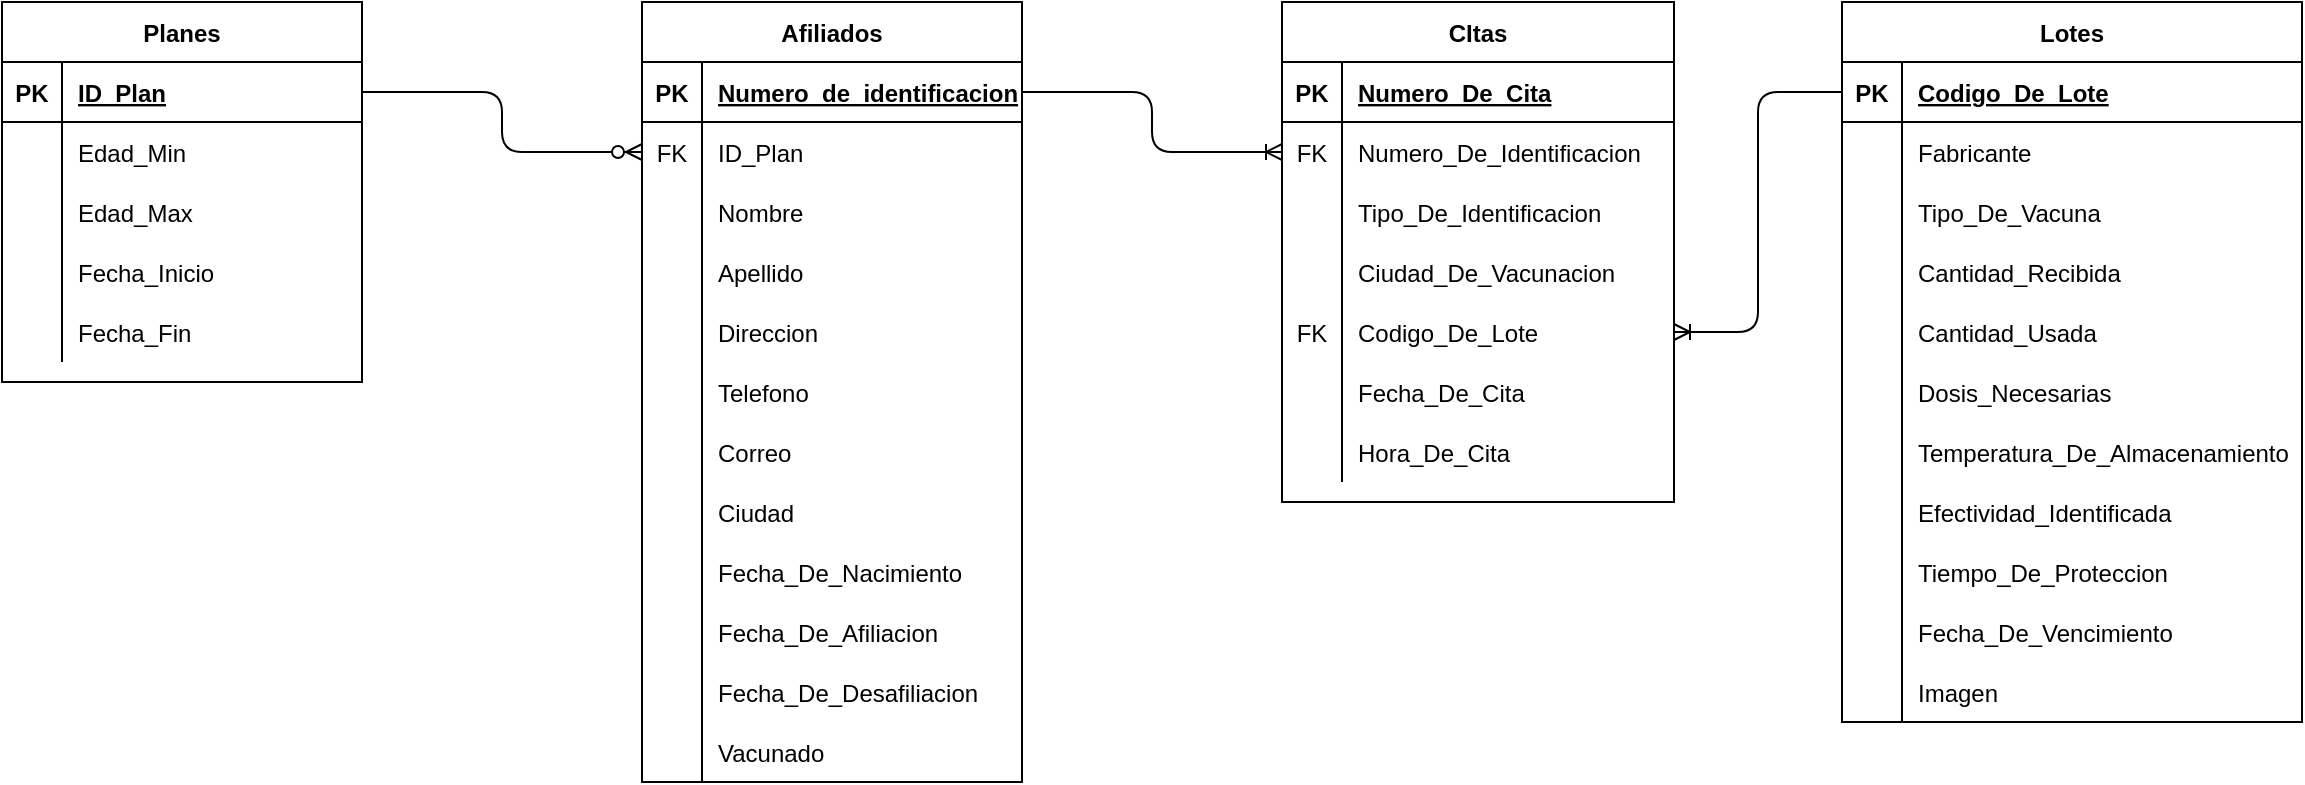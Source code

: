 <mxfile version="14.6.6" type="github">
  <diagram id="zfHSrNJXoUK8VTvIvhBV" name="Page-1">
    <mxGraphModel dx="923" dy="407" grid="1" gridSize="10" guides="1" tooltips="1" connect="1" arrows="1" fold="1" page="1" pageScale="1" pageWidth="1500" pageHeight="1169" math="0" shadow="0">
      <root>
        <mxCell id="0" />
        <mxCell id="1" parent="0" />
        <mxCell id="ut_fFFrPgf4Rdpo68wa0-1" value="Afiliados" style="shape=table;startSize=30;container=1;collapsible=1;childLayout=tableLayout;fixedRows=1;rowLines=0;fontStyle=1;align=center;resizeLast=1;" parent="1" vertex="1">
          <mxGeometry x="360" y="400" width="190" height="390" as="geometry" />
        </mxCell>
        <mxCell id="ut_fFFrPgf4Rdpo68wa0-2" value="" style="shape=partialRectangle;collapsible=0;dropTarget=0;pointerEvents=0;fillColor=none;top=0;left=0;bottom=1;right=0;points=[[0,0.5],[1,0.5]];portConstraint=eastwest;" parent="ut_fFFrPgf4Rdpo68wa0-1" vertex="1">
          <mxGeometry y="30" width="190" height="30" as="geometry" />
        </mxCell>
        <mxCell id="ut_fFFrPgf4Rdpo68wa0-3" value="PK" style="shape=partialRectangle;connectable=0;fillColor=none;top=0;left=0;bottom=0;right=0;fontStyle=1;overflow=hidden;" parent="ut_fFFrPgf4Rdpo68wa0-2" vertex="1">
          <mxGeometry width="30" height="30" as="geometry" />
        </mxCell>
        <mxCell id="ut_fFFrPgf4Rdpo68wa0-4" value="Numero_de_identificacion" style="shape=partialRectangle;connectable=0;fillColor=none;top=0;left=0;bottom=0;right=0;align=left;spacingLeft=6;fontStyle=5;overflow=hidden;" parent="ut_fFFrPgf4Rdpo68wa0-2" vertex="1">
          <mxGeometry x="30" width="160" height="30" as="geometry" />
        </mxCell>
        <mxCell id="ut_fFFrPgf4Rdpo68wa0-130" value="" style="shape=partialRectangle;collapsible=0;dropTarget=0;pointerEvents=0;fillColor=none;top=0;left=0;bottom=0;right=0;points=[[0,0.5],[1,0.5]];portConstraint=eastwest;" parent="ut_fFFrPgf4Rdpo68wa0-1" vertex="1">
          <mxGeometry y="60" width="190" height="30" as="geometry" />
        </mxCell>
        <mxCell id="ut_fFFrPgf4Rdpo68wa0-131" value="FK" style="shape=partialRectangle;connectable=0;fillColor=none;top=0;left=0;bottom=0;right=0;editable=1;overflow=hidden;" parent="ut_fFFrPgf4Rdpo68wa0-130" vertex="1">
          <mxGeometry width="30" height="30" as="geometry" />
        </mxCell>
        <mxCell id="ut_fFFrPgf4Rdpo68wa0-132" value="ID_Plan" style="shape=partialRectangle;connectable=0;fillColor=none;top=0;left=0;bottom=0;right=0;align=left;spacingLeft=6;overflow=hidden;" parent="ut_fFFrPgf4Rdpo68wa0-130" vertex="1">
          <mxGeometry x="30" width="160" height="30" as="geometry" />
        </mxCell>
        <mxCell id="ut_fFFrPgf4Rdpo68wa0-8" value="" style="shape=partialRectangle;collapsible=0;dropTarget=0;pointerEvents=0;fillColor=none;top=0;left=0;bottom=0;right=0;points=[[0,0.5],[1,0.5]];portConstraint=eastwest;" parent="ut_fFFrPgf4Rdpo68wa0-1" vertex="1">
          <mxGeometry y="90" width="190" height="30" as="geometry" />
        </mxCell>
        <mxCell id="ut_fFFrPgf4Rdpo68wa0-9" value="" style="shape=partialRectangle;connectable=0;fillColor=none;top=0;left=0;bottom=0;right=0;editable=1;overflow=hidden;" parent="ut_fFFrPgf4Rdpo68wa0-8" vertex="1">
          <mxGeometry width="30" height="30" as="geometry" />
        </mxCell>
        <mxCell id="ut_fFFrPgf4Rdpo68wa0-10" value="Nombre" style="shape=partialRectangle;connectable=0;fillColor=none;top=0;left=0;bottom=0;right=0;align=left;spacingLeft=6;overflow=hidden;" parent="ut_fFFrPgf4Rdpo68wa0-8" vertex="1">
          <mxGeometry x="30" width="160" height="30" as="geometry" />
        </mxCell>
        <mxCell id="ut_fFFrPgf4Rdpo68wa0-11" value="" style="shape=partialRectangle;collapsible=0;dropTarget=0;pointerEvents=0;fillColor=none;top=0;left=0;bottom=0;right=0;points=[[0,0.5],[1,0.5]];portConstraint=eastwest;" parent="ut_fFFrPgf4Rdpo68wa0-1" vertex="1">
          <mxGeometry y="120" width="190" height="30" as="geometry" />
        </mxCell>
        <mxCell id="ut_fFFrPgf4Rdpo68wa0-12" value="" style="shape=partialRectangle;connectable=0;fillColor=none;top=0;left=0;bottom=0;right=0;editable=1;overflow=hidden;" parent="ut_fFFrPgf4Rdpo68wa0-11" vertex="1">
          <mxGeometry width="30" height="30" as="geometry" />
        </mxCell>
        <mxCell id="ut_fFFrPgf4Rdpo68wa0-13" value="Apellido" style="shape=partialRectangle;connectable=0;fillColor=none;top=0;left=0;bottom=0;right=0;align=left;spacingLeft=6;overflow=hidden;" parent="ut_fFFrPgf4Rdpo68wa0-11" vertex="1">
          <mxGeometry x="30" width="160" height="30" as="geometry" />
        </mxCell>
        <mxCell id="ut_fFFrPgf4Rdpo68wa0-54" value="" style="shape=partialRectangle;collapsible=0;dropTarget=0;pointerEvents=0;fillColor=none;top=0;left=0;bottom=0;right=0;points=[[0,0.5],[1,0.5]];portConstraint=eastwest;" parent="ut_fFFrPgf4Rdpo68wa0-1" vertex="1">
          <mxGeometry y="150" width="190" height="30" as="geometry" />
        </mxCell>
        <mxCell id="ut_fFFrPgf4Rdpo68wa0-55" value="" style="shape=partialRectangle;connectable=0;fillColor=none;top=0;left=0;bottom=0;right=0;editable=1;overflow=hidden;" parent="ut_fFFrPgf4Rdpo68wa0-54" vertex="1">
          <mxGeometry width="30" height="30" as="geometry" />
        </mxCell>
        <mxCell id="ut_fFFrPgf4Rdpo68wa0-56" value="Direccion" style="shape=partialRectangle;connectable=0;fillColor=none;top=0;left=0;bottom=0;right=0;align=left;spacingLeft=6;overflow=hidden;" parent="ut_fFFrPgf4Rdpo68wa0-54" vertex="1">
          <mxGeometry x="30" width="160" height="30" as="geometry" />
        </mxCell>
        <mxCell id="ut_fFFrPgf4Rdpo68wa0-57" value="" style="shape=partialRectangle;collapsible=0;dropTarget=0;pointerEvents=0;fillColor=none;top=0;left=0;bottom=0;right=0;points=[[0,0.5],[1,0.5]];portConstraint=eastwest;" parent="ut_fFFrPgf4Rdpo68wa0-1" vertex="1">
          <mxGeometry y="180" width="190" height="30" as="geometry" />
        </mxCell>
        <mxCell id="ut_fFFrPgf4Rdpo68wa0-58" value="" style="shape=partialRectangle;connectable=0;fillColor=none;top=0;left=0;bottom=0;right=0;editable=1;overflow=hidden;" parent="ut_fFFrPgf4Rdpo68wa0-57" vertex="1">
          <mxGeometry width="30" height="30" as="geometry" />
        </mxCell>
        <mxCell id="ut_fFFrPgf4Rdpo68wa0-59" value="Telefono" style="shape=partialRectangle;connectable=0;fillColor=none;top=0;left=0;bottom=0;right=0;align=left;spacingLeft=6;overflow=hidden;" parent="ut_fFFrPgf4Rdpo68wa0-57" vertex="1">
          <mxGeometry x="30" width="160" height="30" as="geometry" />
        </mxCell>
        <mxCell id="ut_fFFrPgf4Rdpo68wa0-60" value="" style="shape=partialRectangle;collapsible=0;dropTarget=0;pointerEvents=0;fillColor=none;top=0;left=0;bottom=0;right=0;points=[[0,0.5],[1,0.5]];portConstraint=eastwest;" parent="ut_fFFrPgf4Rdpo68wa0-1" vertex="1">
          <mxGeometry y="210" width="190" height="30" as="geometry" />
        </mxCell>
        <mxCell id="ut_fFFrPgf4Rdpo68wa0-61" value="" style="shape=partialRectangle;connectable=0;fillColor=none;top=0;left=0;bottom=0;right=0;editable=1;overflow=hidden;" parent="ut_fFFrPgf4Rdpo68wa0-60" vertex="1">
          <mxGeometry width="30" height="30" as="geometry" />
        </mxCell>
        <mxCell id="ut_fFFrPgf4Rdpo68wa0-62" value="Correo" style="shape=partialRectangle;connectable=0;fillColor=none;top=0;left=0;bottom=0;right=0;align=left;spacingLeft=6;overflow=hidden;" parent="ut_fFFrPgf4Rdpo68wa0-60" vertex="1">
          <mxGeometry x="30" width="160" height="30" as="geometry" />
        </mxCell>
        <mxCell id="ut_fFFrPgf4Rdpo68wa0-63" value="" style="shape=partialRectangle;collapsible=0;dropTarget=0;pointerEvents=0;fillColor=none;top=0;left=0;bottom=0;right=0;points=[[0,0.5],[1,0.5]];portConstraint=eastwest;" parent="ut_fFFrPgf4Rdpo68wa0-1" vertex="1">
          <mxGeometry y="240" width="190" height="30" as="geometry" />
        </mxCell>
        <mxCell id="ut_fFFrPgf4Rdpo68wa0-64" value="" style="shape=partialRectangle;connectable=0;fillColor=none;top=0;left=0;bottom=0;right=0;editable=1;overflow=hidden;" parent="ut_fFFrPgf4Rdpo68wa0-63" vertex="1">
          <mxGeometry width="30" height="30" as="geometry" />
        </mxCell>
        <mxCell id="ut_fFFrPgf4Rdpo68wa0-65" value="Ciudad" style="shape=partialRectangle;connectable=0;fillColor=none;top=0;left=0;bottom=0;right=0;align=left;spacingLeft=6;overflow=hidden;" parent="ut_fFFrPgf4Rdpo68wa0-63" vertex="1">
          <mxGeometry x="30" width="160" height="30" as="geometry" />
        </mxCell>
        <mxCell id="ut_fFFrPgf4Rdpo68wa0-66" value="" style="shape=partialRectangle;collapsible=0;dropTarget=0;pointerEvents=0;fillColor=none;top=0;left=0;bottom=0;right=0;points=[[0,0.5],[1,0.5]];portConstraint=eastwest;" parent="ut_fFFrPgf4Rdpo68wa0-1" vertex="1">
          <mxGeometry y="270" width="190" height="30" as="geometry" />
        </mxCell>
        <mxCell id="ut_fFFrPgf4Rdpo68wa0-67" value="" style="shape=partialRectangle;connectable=0;fillColor=none;top=0;left=0;bottom=0;right=0;editable=1;overflow=hidden;" parent="ut_fFFrPgf4Rdpo68wa0-66" vertex="1">
          <mxGeometry width="30" height="30" as="geometry" />
        </mxCell>
        <mxCell id="ut_fFFrPgf4Rdpo68wa0-68" value="Fecha_De_Nacimiento" style="shape=partialRectangle;connectable=0;fillColor=none;top=0;left=0;bottom=0;right=0;align=left;spacingLeft=6;overflow=hidden;" parent="ut_fFFrPgf4Rdpo68wa0-66" vertex="1">
          <mxGeometry x="30" width="160" height="30" as="geometry" />
        </mxCell>
        <mxCell id="ut_fFFrPgf4Rdpo68wa0-69" value="" style="shape=partialRectangle;collapsible=0;dropTarget=0;pointerEvents=0;fillColor=none;top=0;left=0;bottom=0;right=0;points=[[0,0.5],[1,0.5]];portConstraint=eastwest;" parent="ut_fFFrPgf4Rdpo68wa0-1" vertex="1">
          <mxGeometry y="300" width="190" height="30" as="geometry" />
        </mxCell>
        <mxCell id="ut_fFFrPgf4Rdpo68wa0-70" value="" style="shape=partialRectangle;connectable=0;fillColor=none;top=0;left=0;bottom=0;right=0;editable=1;overflow=hidden;" parent="ut_fFFrPgf4Rdpo68wa0-69" vertex="1">
          <mxGeometry width="30" height="30" as="geometry" />
        </mxCell>
        <mxCell id="ut_fFFrPgf4Rdpo68wa0-71" value="Fecha_De_Afiliacion" style="shape=partialRectangle;connectable=0;fillColor=none;top=0;left=0;bottom=0;right=0;align=left;spacingLeft=6;overflow=hidden;" parent="ut_fFFrPgf4Rdpo68wa0-69" vertex="1">
          <mxGeometry x="30" width="160" height="30" as="geometry" />
        </mxCell>
        <mxCell id="ut_fFFrPgf4Rdpo68wa0-72" value="" style="shape=partialRectangle;collapsible=0;dropTarget=0;pointerEvents=0;fillColor=none;top=0;left=0;bottom=0;right=0;points=[[0,0.5],[1,0.5]];portConstraint=eastwest;" parent="ut_fFFrPgf4Rdpo68wa0-1" vertex="1">
          <mxGeometry y="330" width="190" height="30" as="geometry" />
        </mxCell>
        <mxCell id="ut_fFFrPgf4Rdpo68wa0-73" value="" style="shape=partialRectangle;connectable=0;fillColor=none;top=0;left=0;bottom=0;right=0;editable=1;overflow=hidden;" parent="ut_fFFrPgf4Rdpo68wa0-72" vertex="1">
          <mxGeometry width="30" height="30" as="geometry" />
        </mxCell>
        <mxCell id="ut_fFFrPgf4Rdpo68wa0-74" value="Fecha_De_Desafiliacion" style="shape=partialRectangle;connectable=0;fillColor=none;top=0;left=0;bottom=0;right=0;align=left;spacingLeft=6;overflow=hidden;" parent="ut_fFFrPgf4Rdpo68wa0-72" vertex="1">
          <mxGeometry x="30" width="160" height="30" as="geometry" />
        </mxCell>
        <mxCell id="ut_fFFrPgf4Rdpo68wa0-75" value="" style="shape=partialRectangle;collapsible=0;dropTarget=0;pointerEvents=0;fillColor=none;top=0;left=0;bottom=0;right=0;points=[[0,0.5],[1,0.5]];portConstraint=eastwest;" parent="ut_fFFrPgf4Rdpo68wa0-1" vertex="1">
          <mxGeometry y="360" width="190" height="30" as="geometry" />
        </mxCell>
        <mxCell id="ut_fFFrPgf4Rdpo68wa0-76" value="" style="shape=partialRectangle;connectable=0;fillColor=none;top=0;left=0;bottom=0;right=0;editable=1;overflow=hidden;" parent="ut_fFFrPgf4Rdpo68wa0-75" vertex="1">
          <mxGeometry width="30" height="30" as="geometry" />
        </mxCell>
        <mxCell id="ut_fFFrPgf4Rdpo68wa0-77" value="Vacunado" style="shape=partialRectangle;connectable=0;fillColor=none;top=0;left=0;bottom=0;right=0;align=left;spacingLeft=6;overflow=hidden;" parent="ut_fFFrPgf4Rdpo68wa0-75" vertex="1">
          <mxGeometry x="30" width="160" height="30" as="geometry" />
        </mxCell>
        <mxCell id="ut_fFFrPgf4Rdpo68wa0-14" value="Lotes" style="shape=table;startSize=30;container=1;collapsible=1;childLayout=tableLayout;fixedRows=1;rowLines=0;fontStyle=1;align=center;resizeLast=1;" parent="1" vertex="1">
          <mxGeometry x="960" y="400" width="230" height="360" as="geometry" />
        </mxCell>
        <mxCell id="ut_fFFrPgf4Rdpo68wa0-15" value="" style="shape=partialRectangle;collapsible=0;dropTarget=0;pointerEvents=0;fillColor=none;top=0;left=0;bottom=1;right=0;points=[[0,0.5],[1,0.5]];portConstraint=eastwest;" parent="ut_fFFrPgf4Rdpo68wa0-14" vertex="1">
          <mxGeometry y="30" width="230" height="30" as="geometry" />
        </mxCell>
        <mxCell id="ut_fFFrPgf4Rdpo68wa0-16" value="PK" style="shape=partialRectangle;connectable=0;fillColor=none;top=0;left=0;bottom=0;right=0;fontStyle=1;overflow=hidden;" parent="ut_fFFrPgf4Rdpo68wa0-15" vertex="1">
          <mxGeometry width="30" height="30" as="geometry" />
        </mxCell>
        <mxCell id="ut_fFFrPgf4Rdpo68wa0-17" value="Codigo_De_Lote" style="shape=partialRectangle;connectable=0;fillColor=none;top=0;left=0;bottom=0;right=0;align=left;spacingLeft=6;fontStyle=5;overflow=hidden;" parent="ut_fFFrPgf4Rdpo68wa0-15" vertex="1">
          <mxGeometry x="30" width="200" height="30" as="geometry" />
        </mxCell>
        <mxCell id="ut_fFFrPgf4Rdpo68wa0-18" value="" style="shape=partialRectangle;collapsible=0;dropTarget=0;pointerEvents=0;fillColor=none;top=0;left=0;bottom=0;right=0;points=[[0,0.5],[1,0.5]];portConstraint=eastwest;" parent="ut_fFFrPgf4Rdpo68wa0-14" vertex="1">
          <mxGeometry y="60" width="230" height="30" as="geometry" />
        </mxCell>
        <mxCell id="ut_fFFrPgf4Rdpo68wa0-19" value="" style="shape=partialRectangle;connectable=0;fillColor=none;top=0;left=0;bottom=0;right=0;editable=1;overflow=hidden;" parent="ut_fFFrPgf4Rdpo68wa0-18" vertex="1">
          <mxGeometry width="30" height="30" as="geometry" />
        </mxCell>
        <mxCell id="ut_fFFrPgf4Rdpo68wa0-20" value="Fabricante" style="shape=partialRectangle;connectable=0;fillColor=none;top=0;left=0;bottom=0;right=0;align=left;spacingLeft=6;overflow=hidden;" parent="ut_fFFrPgf4Rdpo68wa0-18" vertex="1">
          <mxGeometry x="30" width="200" height="30" as="geometry" />
        </mxCell>
        <mxCell id="ut_fFFrPgf4Rdpo68wa0-21" value="" style="shape=partialRectangle;collapsible=0;dropTarget=0;pointerEvents=0;fillColor=none;top=0;left=0;bottom=0;right=0;points=[[0,0.5],[1,0.5]];portConstraint=eastwest;" parent="ut_fFFrPgf4Rdpo68wa0-14" vertex="1">
          <mxGeometry y="90" width="230" height="30" as="geometry" />
        </mxCell>
        <mxCell id="ut_fFFrPgf4Rdpo68wa0-22" value="" style="shape=partialRectangle;connectable=0;fillColor=none;top=0;left=0;bottom=0;right=0;editable=1;overflow=hidden;" parent="ut_fFFrPgf4Rdpo68wa0-21" vertex="1">
          <mxGeometry width="30" height="30" as="geometry" />
        </mxCell>
        <mxCell id="ut_fFFrPgf4Rdpo68wa0-23" value="Tipo_De_Vacuna" style="shape=partialRectangle;connectable=0;fillColor=none;top=0;left=0;bottom=0;right=0;align=left;spacingLeft=6;overflow=hidden;" parent="ut_fFFrPgf4Rdpo68wa0-21" vertex="1">
          <mxGeometry x="30" width="200" height="30" as="geometry" />
        </mxCell>
        <mxCell id="ut_fFFrPgf4Rdpo68wa0-24" value="" style="shape=partialRectangle;collapsible=0;dropTarget=0;pointerEvents=0;fillColor=none;top=0;left=0;bottom=0;right=0;points=[[0,0.5],[1,0.5]];portConstraint=eastwest;" parent="ut_fFFrPgf4Rdpo68wa0-14" vertex="1">
          <mxGeometry y="120" width="230" height="30" as="geometry" />
        </mxCell>
        <mxCell id="ut_fFFrPgf4Rdpo68wa0-25" value="" style="shape=partialRectangle;connectable=0;fillColor=none;top=0;left=0;bottom=0;right=0;editable=1;overflow=hidden;" parent="ut_fFFrPgf4Rdpo68wa0-24" vertex="1">
          <mxGeometry width="30" height="30" as="geometry" />
        </mxCell>
        <mxCell id="ut_fFFrPgf4Rdpo68wa0-26" value="Cantidad_Recibida" style="shape=partialRectangle;connectable=0;fillColor=none;top=0;left=0;bottom=0;right=0;align=left;spacingLeft=6;overflow=hidden;" parent="ut_fFFrPgf4Rdpo68wa0-24" vertex="1">
          <mxGeometry x="30" width="200" height="30" as="geometry" />
        </mxCell>
        <mxCell id="ut_fFFrPgf4Rdpo68wa0-81" value="" style="shape=partialRectangle;collapsible=0;dropTarget=0;pointerEvents=0;fillColor=none;top=0;left=0;bottom=0;right=0;points=[[0,0.5],[1,0.5]];portConstraint=eastwest;" parent="ut_fFFrPgf4Rdpo68wa0-14" vertex="1">
          <mxGeometry y="150" width="230" height="30" as="geometry" />
        </mxCell>
        <mxCell id="ut_fFFrPgf4Rdpo68wa0-82" value="" style="shape=partialRectangle;connectable=0;fillColor=none;top=0;left=0;bottom=0;right=0;editable=1;overflow=hidden;" parent="ut_fFFrPgf4Rdpo68wa0-81" vertex="1">
          <mxGeometry width="30" height="30" as="geometry" />
        </mxCell>
        <mxCell id="ut_fFFrPgf4Rdpo68wa0-83" value="Cantidad_Usada" style="shape=partialRectangle;connectable=0;fillColor=none;top=0;left=0;bottom=0;right=0;align=left;spacingLeft=6;overflow=hidden;" parent="ut_fFFrPgf4Rdpo68wa0-81" vertex="1">
          <mxGeometry x="30" width="200" height="30" as="geometry" />
        </mxCell>
        <mxCell id="ut_fFFrPgf4Rdpo68wa0-84" value="" style="shape=partialRectangle;collapsible=0;dropTarget=0;pointerEvents=0;fillColor=none;top=0;left=0;bottom=0;right=0;points=[[0,0.5],[1,0.5]];portConstraint=eastwest;" parent="ut_fFFrPgf4Rdpo68wa0-14" vertex="1">
          <mxGeometry y="180" width="230" height="30" as="geometry" />
        </mxCell>
        <mxCell id="ut_fFFrPgf4Rdpo68wa0-85" value="" style="shape=partialRectangle;connectable=0;fillColor=none;top=0;left=0;bottom=0;right=0;editable=1;overflow=hidden;" parent="ut_fFFrPgf4Rdpo68wa0-84" vertex="1">
          <mxGeometry width="30" height="30" as="geometry" />
        </mxCell>
        <mxCell id="ut_fFFrPgf4Rdpo68wa0-86" value="Dosis_Necesarias" style="shape=partialRectangle;connectable=0;fillColor=none;top=0;left=0;bottom=0;right=0;align=left;spacingLeft=6;overflow=hidden;" parent="ut_fFFrPgf4Rdpo68wa0-84" vertex="1">
          <mxGeometry x="30" width="200" height="30" as="geometry" />
        </mxCell>
        <mxCell id="ut_fFFrPgf4Rdpo68wa0-87" value="" style="shape=partialRectangle;collapsible=0;dropTarget=0;pointerEvents=0;fillColor=none;top=0;left=0;bottom=0;right=0;points=[[0,0.5],[1,0.5]];portConstraint=eastwest;" parent="ut_fFFrPgf4Rdpo68wa0-14" vertex="1">
          <mxGeometry y="210" width="230" height="30" as="geometry" />
        </mxCell>
        <mxCell id="ut_fFFrPgf4Rdpo68wa0-88" value="" style="shape=partialRectangle;connectable=0;fillColor=none;top=0;left=0;bottom=0;right=0;editable=1;overflow=hidden;" parent="ut_fFFrPgf4Rdpo68wa0-87" vertex="1">
          <mxGeometry width="30" height="30" as="geometry" />
        </mxCell>
        <mxCell id="ut_fFFrPgf4Rdpo68wa0-89" value="Temperatura_De_Almacenamiento" style="shape=partialRectangle;connectable=0;fillColor=none;top=0;left=0;bottom=0;right=0;align=left;spacingLeft=6;overflow=hidden;" parent="ut_fFFrPgf4Rdpo68wa0-87" vertex="1">
          <mxGeometry x="30" width="200" height="30" as="geometry" />
        </mxCell>
        <mxCell id="ut_fFFrPgf4Rdpo68wa0-115" value="" style="shape=partialRectangle;collapsible=0;dropTarget=0;pointerEvents=0;fillColor=none;top=0;left=0;bottom=0;right=0;points=[[0,0.5],[1,0.5]];portConstraint=eastwest;" parent="ut_fFFrPgf4Rdpo68wa0-14" vertex="1">
          <mxGeometry y="240" width="230" height="30" as="geometry" />
        </mxCell>
        <mxCell id="ut_fFFrPgf4Rdpo68wa0-116" value="" style="shape=partialRectangle;connectable=0;fillColor=none;top=0;left=0;bottom=0;right=0;editable=1;overflow=hidden;" parent="ut_fFFrPgf4Rdpo68wa0-115" vertex="1">
          <mxGeometry width="30" height="30" as="geometry" />
        </mxCell>
        <mxCell id="ut_fFFrPgf4Rdpo68wa0-117" value="Efectividad_Identificada" style="shape=partialRectangle;connectable=0;fillColor=none;top=0;left=0;bottom=0;right=0;align=left;spacingLeft=6;overflow=hidden;" parent="ut_fFFrPgf4Rdpo68wa0-115" vertex="1">
          <mxGeometry x="30" width="200" height="30" as="geometry" />
        </mxCell>
        <mxCell id="ut_fFFrPgf4Rdpo68wa0-118" value="" style="shape=partialRectangle;collapsible=0;dropTarget=0;pointerEvents=0;fillColor=none;top=0;left=0;bottom=0;right=0;points=[[0,0.5],[1,0.5]];portConstraint=eastwest;" parent="ut_fFFrPgf4Rdpo68wa0-14" vertex="1">
          <mxGeometry y="270" width="230" height="30" as="geometry" />
        </mxCell>
        <mxCell id="ut_fFFrPgf4Rdpo68wa0-119" value="" style="shape=partialRectangle;connectable=0;fillColor=none;top=0;left=0;bottom=0;right=0;editable=1;overflow=hidden;" parent="ut_fFFrPgf4Rdpo68wa0-118" vertex="1">
          <mxGeometry width="30" height="30" as="geometry" />
        </mxCell>
        <mxCell id="ut_fFFrPgf4Rdpo68wa0-120" value="Tiempo_De_Proteccion" style="shape=partialRectangle;connectable=0;fillColor=none;top=0;left=0;bottom=0;right=0;align=left;spacingLeft=6;overflow=hidden;" parent="ut_fFFrPgf4Rdpo68wa0-118" vertex="1">
          <mxGeometry x="30" width="200" height="30" as="geometry" />
        </mxCell>
        <mxCell id="ut_fFFrPgf4Rdpo68wa0-121" value="" style="shape=partialRectangle;collapsible=0;dropTarget=0;pointerEvents=0;fillColor=none;top=0;left=0;bottom=0;right=0;points=[[0,0.5],[1,0.5]];portConstraint=eastwest;" parent="ut_fFFrPgf4Rdpo68wa0-14" vertex="1">
          <mxGeometry y="300" width="230" height="30" as="geometry" />
        </mxCell>
        <mxCell id="ut_fFFrPgf4Rdpo68wa0-122" value="" style="shape=partialRectangle;connectable=0;fillColor=none;top=0;left=0;bottom=0;right=0;editable=1;overflow=hidden;" parent="ut_fFFrPgf4Rdpo68wa0-121" vertex="1">
          <mxGeometry width="30" height="30" as="geometry" />
        </mxCell>
        <mxCell id="ut_fFFrPgf4Rdpo68wa0-123" value="Fecha_De_Vencimiento" style="shape=partialRectangle;connectable=0;fillColor=none;top=0;left=0;bottom=0;right=0;align=left;spacingLeft=6;overflow=hidden;" parent="ut_fFFrPgf4Rdpo68wa0-121" vertex="1">
          <mxGeometry x="30" width="200" height="30" as="geometry" />
        </mxCell>
        <mxCell id="ut_fFFrPgf4Rdpo68wa0-124" value="" style="shape=partialRectangle;collapsible=0;dropTarget=0;pointerEvents=0;fillColor=none;top=0;left=0;bottom=0;right=0;points=[[0,0.5],[1,0.5]];portConstraint=eastwest;" parent="ut_fFFrPgf4Rdpo68wa0-14" vertex="1">
          <mxGeometry y="330" width="230" height="30" as="geometry" />
        </mxCell>
        <mxCell id="ut_fFFrPgf4Rdpo68wa0-125" value="" style="shape=partialRectangle;connectable=0;fillColor=none;top=0;left=0;bottom=0;right=0;editable=1;overflow=hidden;" parent="ut_fFFrPgf4Rdpo68wa0-124" vertex="1">
          <mxGeometry width="30" height="30" as="geometry" />
        </mxCell>
        <mxCell id="ut_fFFrPgf4Rdpo68wa0-126" value="Imagen" style="shape=partialRectangle;connectable=0;fillColor=none;top=0;left=0;bottom=0;right=0;align=left;spacingLeft=6;overflow=hidden;" parent="ut_fFFrPgf4Rdpo68wa0-124" vertex="1">
          <mxGeometry x="30" width="200" height="30" as="geometry" />
        </mxCell>
        <mxCell id="ut_fFFrPgf4Rdpo68wa0-28" value="Planes" style="shape=table;startSize=30;container=1;collapsible=1;childLayout=tableLayout;fixedRows=1;rowLines=0;fontStyle=1;align=center;resizeLast=1;" parent="1" vertex="1">
          <mxGeometry x="40" y="400" width="180" height="190" as="geometry" />
        </mxCell>
        <mxCell id="ut_fFFrPgf4Rdpo68wa0-29" value="" style="shape=partialRectangle;collapsible=0;dropTarget=0;pointerEvents=0;fillColor=none;top=0;left=0;bottom=1;right=0;points=[[0,0.5],[1,0.5]];portConstraint=eastwest;" parent="ut_fFFrPgf4Rdpo68wa0-28" vertex="1">
          <mxGeometry y="30" width="180" height="30" as="geometry" />
        </mxCell>
        <mxCell id="ut_fFFrPgf4Rdpo68wa0-30" value="PK" style="shape=partialRectangle;connectable=0;fillColor=none;top=0;left=0;bottom=0;right=0;fontStyle=1;overflow=hidden;" parent="ut_fFFrPgf4Rdpo68wa0-29" vertex="1">
          <mxGeometry width="30" height="30" as="geometry" />
        </mxCell>
        <mxCell id="ut_fFFrPgf4Rdpo68wa0-31" value="ID_Plan" style="shape=partialRectangle;connectable=0;fillColor=none;top=0;left=0;bottom=0;right=0;align=left;spacingLeft=6;fontStyle=5;overflow=hidden;" parent="ut_fFFrPgf4Rdpo68wa0-29" vertex="1">
          <mxGeometry x="30" width="150" height="30" as="geometry" />
        </mxCell>
        <mxCell id="ut_fFFrPgf4Rdpo68wa0-32" value="" style="shape=partialRectangle;collapsible=0;dropTarget=0;pointerEvents=0;fillColor=none;top=0;left=0;bottom=0;right=0;points=[[0,0.5],[1,0.5]];portConstraint=eastwest;" parent="ut_fFFrPgf4Rdpo68wa0-28" vertex="1">
          <mxGeometry y="60" width="180" height="30" as="geometry" />
        </mxCell>
        <mxCell id="ut_fFFrPgf4Rdpo68wa0-33" value="" style="shape=partialRectangle;connectable=0;fillColor=none;top=0;left=0;bottom=0;right=0;editable=1;overflow=hidden;" parent="ut_fFFrPgf4Rdpo68wa0-32" vertex="1">
          <mxGeometry width="30" height="30" as="geometry" />
        </mxCell>
        <mxCell id="ut_fFFrPgf4Rdpo68wa0-34" value="Edad_Min" style="shape=partialRectangle;connectable=0;fillColor=none;top=0;left=0;bottom=0;right=0;align=left;spacingLeft=6;overflow=hidden;" parent="ut_fFFrPgf4Rdpo68wa0-32" vertex="1">
          <mxGeometry x="30" width="150" height="30" as="geometry" />
        </mxCell>
        <mxCell id="ut_fFFrPgf4Rdpo68wa0-35" value="" style="shape=partialRectangle;collapsible=0;dropTarget=0;pointerEvents=0;fillColor=none;top=0;left=0;bottom=0;right=0;points=[[0,0.5],[1,0.5]];portConstraint=eastwest;" parent="ut_fFFrPgf4Rdpo68wa0-28" vertex="1">
          <mxGeometry y="90" width="180" height="30" as="geometry" />
        </mxCell>
        <mxCell id="ut_fFFrPgf4Rdpo68wa0-36" value="" style="shape=partialRectangle;connectable=0;fillColor=none;top=0;left=0;bottom=0;right=0;editable=1;overflow=hidden;" parent="ut_fFFrPgf4Rdpo68wa0-35" vertex="1">
          <mxGeometry width="30" height="30" as="geometry" />
        </mxCell>
        <mxCell id="ut_fFFrPgf4Rdpo68wa0-37" value="Edad_Max" style="shape=partialRectangle;connectable=0;fillColor=none;top=0;left=0;bottom=0;right=0;align=left;spacingLeft=6;overflow=hidden;" parent="ut_fFFrPgf4Rdpo68wa0-35" vertex="1">
          <mxGeometry x="30" width="150" height="30" as="geometry" />
        </mxCell>
        <mxCell id="ut_fFFrPgf4Rdpo68wa0-38" value="" style="shape=partialRectangle;collapsible=0;dropTarget=0;pointerEvents=0;fillColor=none;top=0;left=0;bottom=0;right=0;points=[[0,0.5],[1,0.5]];portConstraint=eastwest;" parent="ut_fFFrPgf4Rdpo68wa0-28" vertex="1">
          <mxGeometry y="120" width="180" height="30" as="geometry" />
        </mxCell>
        <mxCell id="ut_fFFrPgf4Rdpo68wa0-39" value="" style="shape=partialRectangle;connectable=0;fillColor=none;top=0;left=0;bottom=0;right=0;editable=1;overflow=hidden;" parent="ut_fFFrPgf4Rdpo68wa0-38" vertex="1">
          <mxGeometry width="30" height="30" as="geometry" />
        </mxCell>
        <mxCell id="ut_fFFrPgf4Rdpo68wa0-40" value="Fecha_Inicio" style="shape=partialRectangle;connectable=0;fillColor=none;top=0;left=0;bottom=0;right=0;align=left;spacingLeft=6;overflow=hidden;" parent="ut_fFFrPgf4Rdpo68wa0-38" vertex="1">
          <mxGeometry x="30" width="150" height="30" as="geometry" />
        </mxCell>
        <mxCell id="ut_fFFrPgf4Rdpo68wa0-127" value="" style="shape=partialRectangle;collapsible=0;dropTarget=0;pointerEvents=0;fillColor=none;top=0;left=0;bottom=0;right=0;points=[[0,0.5],[1,0.5]];portConstraint=eastwest;" parent="ut_fFFrPgf4Rdpo68wa0-28" vertex="1">
          <mxGeometry y="150" width="180" height="30" as="geometry" />
        </mxCell>
        <mxCell id="ut_fFFrPgf4Rdpo68wa0-128" value="" style="shape=partialRectangle;connectable=0;fillColor=none;top=0;left=0;bottom=0;right=0;editable=1;overflow=hidden;" parent="ut_fFFrPgf4Rdpo68wa0-127" vertex="1">
          <mxGeometry width="30" height="30" as="geometry" />
        </mxCell>
        <mxCell id="ut_fFFrPgf4Rdpo68wa0-129" value="Fecha_Fin" style="shape=partialRectangle;connectable=0;fillColor=none;top=0;left=0;bottom=0;right=0;align=left;spacingLeft=6;overflow=hidden;" parent="ut_fFFrPgf4Rdpo68wa0-127" vertex="1">
          <mxGeometry x="30" width="150" height="30" as="geometry" />
        </mxCell>
        <mxCell id="ut_fFFrPgf4Rdpo68wa0-41" value="CItas" style="shape=table;startSize=30;container=1;collapsible=1;childLayout=tableLayout;fixedRows=1;rowLines=0;fontStyle=1;align=center;resizeLast=1;" parent="1" vertex="1">
          <mxGeometry x="680" y="400" width="196" height="250" as="geometry" />
        </mxCell>
        <mxCell id="ut_fFFrPgf4Rdpo68wa0-42" value="" style="shape=partialRectangle;collapsible=0;dropTarget=0;pointerEvents=0;fillColor=none;top=0;left=0;bottom=1;right=0;points=[[0,0.5],[1,0.5]];portConstraint=eastwest;" parent="ut_fFFrPgf4Rdpo68wa0-41" vertex="1">
          <mxGeometry y="30" width="196" height="30" as="geometry" />
        </mxCell>
        <mxCell id="ut_fFFrPgf4Rdpo68wa0-43" value="PK" style="shape=partialRectangle;connectable=0;fillColor=none;top=0;left=0;bottom=0;right=0;fontStyle=1;overflow=hidden;" parent="ut_fFFrPgf4Rdpo68wa0-42" vertex="1">
          <mxGeometry width="30" height="30" as="geometry" />
        </mxCell>
        <mxCell id="ut_fFFrPgf4Rdpo68wa0-44" value="Numero_De_Cita" style="shape=partialRectangle;connectable=0;fillColor=none;top=0;left=0;bottom=0;right=0;align=left;spacingLeft=6;fontStyle=5;overflow=hidden;" parent="ut_fFFrPgf4Rdpo68wa0-42" vertex="1">
          <mxGeometry x="30" width="166" height="30" as="geometry" />
        </mxCell>
        <mxCell id="ut_fFFrPgf4Rdpo68wa0-45" value="" style="shape=partialRectangle;collapsible=0;dropTarget=0;pointerEvents=0;fillColor=none;top=0;left=0;bottom=0;right=0;points=[[0,0.5],[1,0.5]];portConstraint=eastwest;" parent="ut_fFFrPgf4Rdpo68wa0-41" vertex="1">
          <mxGeometry y="60" width="196" height="30" as="geometry" />
        </mxCell>
        <mxCell id="ut_fFFrPgf4Rdpo68wa0-46" value="FK" style="shape=partialRectangle;connectable=0;fillColor=none;top=0;left=0;bottom=0;right=0;editable=1;overflow=hidden;" parent="ut_fFFrPgf4Rdpo68wa0-45" vertex="1">
          <mxGeometry width="30" height="30" as="geometry" />
        </mxCell>
        <mxCell id="ut_fFFrPgf4Rdpo68wa0-47" value="Numero_De_Identificacion" style="shape=partialRectangle;connectable=0;fillColor=none;top=0;left=0;bottom=0;right=0;align=left;spacingLeft=6;overflow=hidden;" parent="ut_fFFrPgf4Rdpo68wa0-45" vertex="1">
          <mxGeometry x="30" width="166" height="30" as="geometry" />
        </mxCell>
        <mxCell id="ut_fFFrPgf4Rdpo68wa0-48" value="" style="shape=partialRectangle;collapsible=0;dropTarget=0;pointerEvents=0;fillColor=none;top=0;left=0;bottom=0;right=0;points=[[0,0.5],[1,0.5]];portConstraint=eastwest;" parent="ut_fFFrPgf4Rdpo68wa0-41" vertex="1">
          <mxGeometry y="90" width="196" height="30" as="geometry" />
        </mxCell>
        <mxCell id="ut_fFFrPgf4Rdpo68wa0-49" value="" style="shape=partialRectangle;connectable=0;fillColor=none;top=0;left=0;bottom=0;right=0;editable=1;overflow=hidden;" parent="ut_fFFrPgf4Rdpo68wa0-48" vertex="1">
          <mxGeometry width="30" height="30" as="geometry" />
        </mxCell>
        <mxCell id="ut_fFFrPgf4Rdpo68wa0-50" value="Tipo_De_Identificacion" style="shape=partialRectangle;connectable=0;fillColor=none;top=0;left=0;bottom=0;right=0;align=left;spacingLeft=6;overflow=hidden;" parent="ut_fFFrPgf4Rdpo68wa0-48" vertex="1">
          <mxGeometry x="30" width="166" height="30" as="geometry" />
        </mxCell>
        <mxCell id="ut_fFFrPgf4Rdpo68wa0-51" value="" style="shape=partialRectangle;collapsible=0;dropTarget=0;pointerEvents=0;fillColor=none;top=0;left=0;bottom=0;right=0;points=[[0,0.5],[1,0.5]];portConstraint=eastwest;" parent="ut_fFFrPgf4Rdpo68wa0-41" vertex="1">
          <mxGeometry y="120" width="196" height="30" as="geometry" />
        </mxCell>
        <mxCell id="ut_fFFrPgf4Rdpo68wa0-52" value="" style="shape=partialRectangle;connectable=0;fillColor=none;top=0;left=0;bottom=0;right=0;editable=1;overflow=hidden;" parent="ut_fFFrPgf4Rdpo68wa0-51" vertex="1">
          <mxGeometry width="30" height="30" as="geometry" />
        </mxCell>
        <mxCell id="ut_fFFrPgf4Rdpo68wa0-53" value="Ciudad_De_Vacunacion" style="shape=partialRectangle;connectable=0;fillColor=none;top=0;left=0;bottom=0;right=0;align=left;spacingLeft=6;overflow=hidden;" parent="ut_fFFrPgf4Rdpo68wa0-51" vertex="1">
          <mxGeometry x="30" width="166" height="30" as="geometry" />
        </mxCell>
        <mxCell id="ut_fFFrPgf4Rdpo68wa0-156" value="" style="shape=partialRectangle;collapsible=0;dropTarget=0;pointerEvents=0;fillColor=none;top=0;left=0;bottom=0;right=0;points=[[0,0.5],[1,0.5]];portConstraint=eastwest;" parent="ut_fFFrPgf4Rdpo68wa0-41" vertex="1">
          <mxGeometry y="150" width="196" height="30" as="geometry" />
        </mxCell>
        <mxCell id="ut_fFFrPgf4Rdpo68wa0-157" value="FK" style="shape=partialRectangle;connectable=0;fillColor=none;top=0;left=0;bottom=0;right=0;editable=1;overflow=hidden;" parent="ut_fFFrPgf4Rdpo68wa0-156" vertex="1">
          <mxGeometry width="30" height="30" as="geometry" />
        </mxCell>
        <mxCell id="ut_fFFrPgf4Rdpo68wa0-158" value="Codigo_De_Lote" style="shape=partialRectangle;connectable=0;fillColor=none;top=0;left=0;bottom=0;right=0;align=left;spacingLeft=6;overflow=hidden;" parent="ut_fFFrPgf4Rdpo68wa0-156" vertex="1">
          <mxGeometry x="30" width="166" height="30" as="geometry" />
        </mxCell>
        <mxCell id="ut_fFFrPgf4Rdpo68wa0-159" value="" style="shape=partialRectangle;collapsible=0;dropTarget=0;pointerEvents=0;fillColor=none;top=0;left=0;bottom=0;right=0;points=[[0,0.5],[1,0.5]];portConstraint=eastwest;" parent="ut_fFFrPgf4Rdpo68wa0-41" vertex="1">
          <mxGeometry y="180" width="196" height="30" as="geometry" />
        </mxCell>
        <mxCell id="ut_fFFrPgf4Rdpo68wa0-160" value="" style="shape=partialRectangle;connectable=0;fillColor=none;top=0;left=0;bottom=0;right=0;editable=1;overflow=hidden;" parent="ut_fFFrPgf4Rdpo68wa0-159" vertex="1">
          <mxGeometry width="30" height="30" as="geometry" />
        </mxCell>
        <mxCell id="ut_fFFrPgf4Rdpo68wa0-161" value="Fecha_De_Cita" style="shape=partialRectangle;connectable=0;fillColor=none;top=0;left=0;bottom=0;right=0;align=left;spacingLeft=6;overflow=hidden;" parent="ut_fFFrPgf4Rdpo68wa0-159" vertex="1">
          <mxGeometry x="30" width="166" height="30" as="geometry" />
        </mxCell>
        <mxCell id="ut_fFFrPgf4Rdpo68wa0-162" value="" style="shape=partialRectangle;collapsible=0;dropTarget=0;pointerEvents=0;fillColor=none;top=0;left=0;bottom=0;right=0;points=[[0,0.5],[1,0.5]];portConstraint=eastwest;" parent="ut_fFFrPgf4Rdpo68wa0-41" vertex="1">
          <mxGeometry y="210" width="196" height="30" as="geometry" />
        </mxCell>
        <mxCell id="ut_fFFrPgf4Rdpo68wa0-163" value="" style="shape=partialRectangle;connectable=0;fillColor=none;top=0;left=0;bottom=0;right=0;editable=1;overflow=hidden;" parent="ut_fFFrPgf4Rdpo68wa0-162" vertex="1">
          <mxGeometry width="30" height="30" as="geometry" />
        </mxCell>
        <mxCell id="ut_fFFrPgf4Rdpo68wa0-164" value="Hora_De_Cita" style="shape=partialRectangle;connectable=0;fillColor=none;top=0;left=0;bottom=0;right=0;align=left;spacingLeft=6;overflow=hidden;" parent="ut_fFFrPgf4Rdpo68wa0-162" vertex="1">
          <mxGeometry x="30" width="166" height="30" as="geometry" />
        </mxCell>
        <mxCell id="ut_fFFrPgf4Rdpo68wa0-167" value="" style="edgeStyle=orthogonalEdgeStyle;fontSize=12;html=1;endArrow=ERoneToMany;fontColor=#000000;exitX=1;exitY=0.5;exitDx=0;exitDy=0;entryX=0;entryY=0.5;entryDx=0;entryDy=0;" parent="1" source="ut_fFFrPgf4Rdpo68wa0-2" target="ut_fFFrPgf4Rdpo68wa0-45" edge="1">
          <mxGeometry width="100" height="100" relative="1" as="geometry">
            <mxPoint x="630" y="600" as="sourcePoint" />
            <mxPoint x="730" y="500" as="targetPoint" />
          </mxGeometry>
        </mxCell>
        <mxCell id="ut_fFFrPgf4Rdpo68wa0-169" value="" style="edgeStyle=orthogonalEdgeStyle;fontSize=12;html=1;endArrow=ERoneToMany;fontColor=#000000;entryX=1;entryY=0.5;entryDx=0;entryDy=0;exitX=0;exitY=0.5;exitDx=0;exitDy=0;" parent="1" source="ut_fFFrPgf4Rdpo68wa0-15" target="ut_fFFrPgf4Rdpo68wa0-156" edge="1">
          <mxGeometry width="100" height="100" relative="1" as="geometry">
            <mxPoint x="750" y="600" as="sourcePoint" />
            <mxPoint x="850" y="500" as="targetPoint" />
          </mxGeometry>
        </mxCell>
        <mxCell id="ut_fFFrPgf4Rdpo68wa0-170" value="" style="edgeStyle=orthogonalEdgeStyle;fontSize=12;html=1;endArrow=ERzeroToMany;endFill=1;fontColor=#000000;entryX=0;entryY=0.5;entryDx=0;entryDy=0;" parent="1" source="ut_fFFrPgf4Rdpo68wa0-29" target="ut_fFFrPgf4Rdpo68wa0-130" edge="1">
          <mxGeometry width="100" height="100" relative="1" as="geometry">
            <mxPoint x="650" y="490" as="sourcePoint" />
            <mxPoint x="360" y="445" as="targetPoint" />
          </mxGeometry>
        </mxCell>
      </root>
    </mxGraphModel>
  </diagram>
</mxfile>
